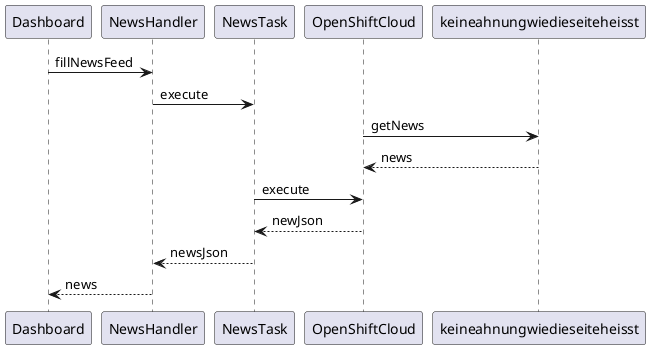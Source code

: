 @startuml
Dashboard->NewsHandler:fillNewsFeed
NewsHandler->NewsTask:execute
OpenShiftCloud->keineahnungwiedieseiteheisst:getNews
return news
NewsTask->OpenShiftCloud:execute
return newJson
NewsHandler<--NewsTask: newsJson
Dashboard<--NewsHandler: news

@enduml